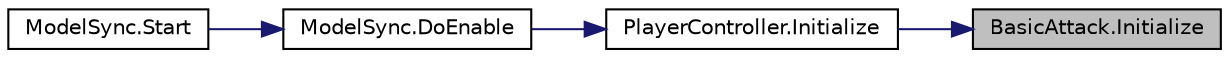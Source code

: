 digraph "BasicAttack.Initialize"
{
 // INTERACTIVE_SVG=YES
 // LATEX_PDF_SIZE
  bgcolor="transparent";
  edge [fontname="Helvetica",fontsize="10",labelfontname="Helvetica",labelfontsize="10"];
  node [fontname="Helvetica",fontsize="10",shape=record];
  rankdir="RL";
  Node1 [label="BasicAttack.Initialize",height=0.2,width=0.4,color="black", fillcolor="grey75", style="filled", fontcolor="black",tooltip=" "];
  Node1 -> Node2 [dir="back",color="midnightblue",fontsize="10",style="solid",fontname="Helvetica"];
  Node2 [label="PlayerController.Initialize",height=0.2,width=0.4,color="black",URL="$class_player_controller.html#a75e94e4fd555e57e55ab4b7e54024dcf",tooltip="Initialize the PlayerController."];
  Node2 -> Node3 [dir="back",color="midnightblue",fontsize="10",style="solid",fontname="Helvetica"];
  Node3 [label="ModelSync.DoEnable",height=0.2,width=0.4,color="black",URL="$class_model_sync.html#ab8359f73ae31a7f926c80ebcd7e9444a",tooltip="This starts all the initialization chain for the player."];
  Node3 -> Node4 [dir="back",color="midnightblue",fontsize="10",style="solid",fontname="Helvetica"];
  Node4 [label="ModelSync.Start",height=0.2,width=0.4,color="black",URL="$class_model_sync.html#a47be08ee3bbd2a173514e74da3dd65cb",tooltip=" "];
}
